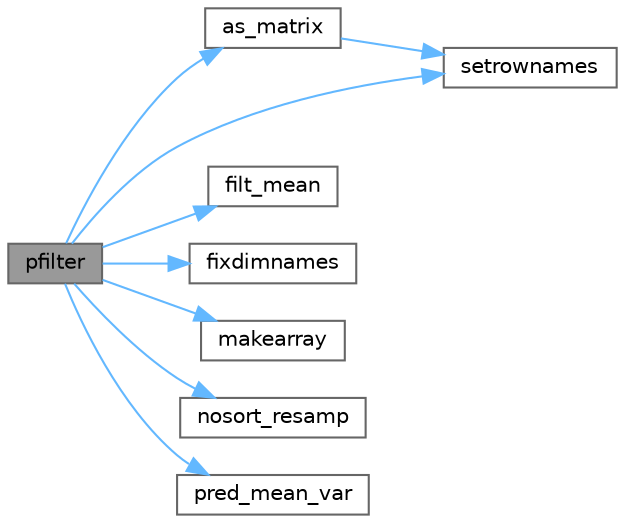 digraph "pfilter"
{
 // LATEX_PDF_SIZE
  bgcolor="transparent";
  edge [fontname=Helvetica,fontsize=10,labelfontname=Helvetica,labelfontsize=10];
  node [fontname=Helvetica,fontsize=10,shape=box,height=0.2,width=0.4];
  rankdir="LR";
  Node1 [id="Node000001",label="pfilter",height=0.2,width=0.4,color="gray40", fillcolor="grey60", style="filled", fontcolor="black",tooltip=" "];
  Node1 -> Node2 [id="edge1_Node000001_Node000002",color="steelblue1",style="solid",tooltip=" "];
  Node2 [id="Node000002",label="as_matrix",height=0.2,width=0.4,color="grey40", fillcolor="white", style="filled",URL="$pomp__defines_8h.html#ad396407a99088c710b270a9c1dc3aa9d",tooltip=" "];
  Node2 -> Node3 [id="edge2_Node000002_Node000003",color="steelblue1",style="solid",tooltip=" "];
  Node3 [id="Node000003",label="setrownames",height=0.2,width=0.4,color="grey40", fillcolor="white", style="filled",URL="$pomp__defines_8h.html#a26453e4cfff7ec27ff31d617583dcae4",tooltip=" "];
  Node1 -> Node4 [id="edge3_Node000001_Node000004",color="steelblue1",style="solid",tooltip=" "];
  Node4 [id="Node000004",label="filt_mean",height=0.2,width=0.4,color="grey40", fillcolor="white", style="filled",URL="$pfilter_8c.html#a5a2b1c00965b1b0dc8e1c931ceede8d6",tooltip=" "];
  Node1 -> Node5 [id="edge4_Node000001_Node000005",color="steelblue1",style="solid",tooltip=" "];
  Node5 [id="Node000005",label="fixdimnames",height=0.2,width=0.4,color="grey40", fillcolor="white", style="filled",URL="$pomp__defines_8h.html#a263b864ea80d9008e4c96ffe013f1dff",tooltip=" "];
  Node1 -> Node6 [id="edge5_Node000001_Node000006",color="steelblue1",style="solid",tooltip=" "];
  Node6 [id="Node000006",label="makearray",height=0.2,width=0.4,color="grey40", fillcolor="white", style="filled",URL="$pomp__defines_8h.html#a8ab2bdfb97326c698544007bd60c1a49",tooltip=" "];
  Node1 -> Node7 [id="edge6_Node000001_Node000007",color="steelblue1",style="solid",tooltip=" "];
  Node7 [id="Node000007",label="nosort_resamp",height=0.2,width=0.4,color="grey40", fillcolor="white", style="filled",URL="$resample_8c.html#a37f1a2acca063e96f0efa73705ec87b2",tooltip=" "];
  Node1 -> Node8 [id="edge7_Node000001_Node000008",color="steelblue1",style="solid",tooltip=" "];
  Node8 [id="Node000008",label="pred_mean_var",height=0.2,width=0.4,color="grey40", fillcolor="white", style="filled",URL="$pfilter_8c.html#a753cef4b66fbcd5c1df4a4cb94e04edc",tooltip=" "];
  Node1 -> Node3 [id="edge8_Node000001_Node000003",color="steelblue1",style="solid",tooltip=" "];
}
